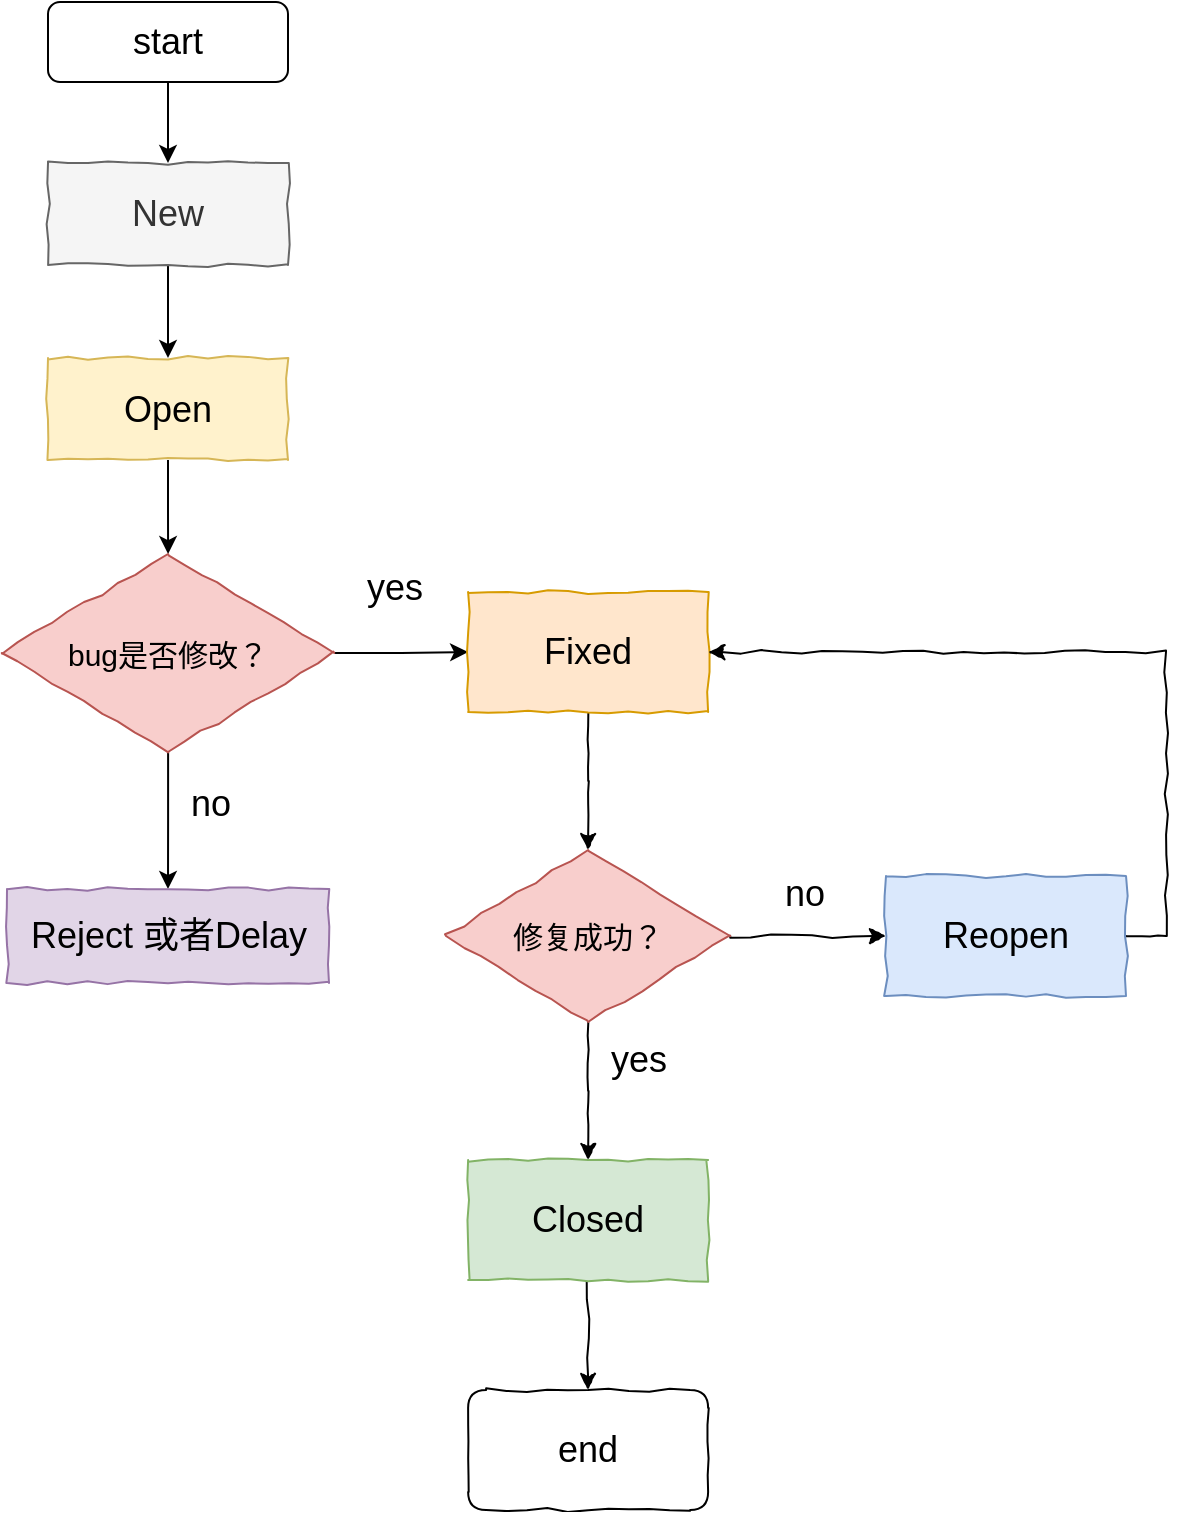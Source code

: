<mxfile version="24.5.4" type="device">
  <diagram id="C5RBs43oDa-KdzZeNtuy" name="Page-1">
    <mxGraphModel dx="1379" dy="785" grid="0" gridSize="10" guides="1" tooltips="1" connect="1" arrows="1" fold="1" page="1" pageScale="1" pageWidth="1169" pageHeight="827" math="0" shadow="0">
      <root>
        <mxCell id="WIyWlLk6GJQsqaUBKTNV-0" />
        <mxCell id="WIyWlLk6GJQsqaUBKTNV-1" parent="WIyWlLk6GJQsqaUBKTNV-0" />
        <mxCell id="1rokdhrj3rAyIRbk-CUw-6" value="" style="edgeStyle=orthogonalEdgeStyle;rounded=0;orthogonalLoop=1;jettySize=auto;html=1;" edge="1" parent="WIyWlLk6GJQsqaUBKTNV-1" source="WIyWlLk6GJQsqaUBKTNV-3" target="1rokdhrj3rAyIRbk-CUw-1">
          <mxGeometry relative="1" as="geometry" />
        </mxCell>
        <mxCell id="WIyWlLk6GJQsqaUBKTNV-3" value="&lt;font style=&quot;font-size: 18px;&quot;&gt;start&lt;/font&gt;" style="rounded=1;whiteSpace=wrap;html=1;fontSize=12;glass=0;strokeWidth=1;shadow=0;" parent="WIyWlLk6GJQsqaUBKTNV-1" vertex="1">
          <mxGeometry x="173" y="36" width="120" height="40" as="geometry" />
        </mxCell>
        <mxCell id="1rokdhrj3rAyIRbk-CUw-7" value="" style="edgeStyle=orthogonalEdgeStyle;rounded=0;orthogonalLoop=1;jettySize=auto;html=1;" edge="1" parent="WIyWlLk6GJQsqaUBKTNV-1" source="1rokdhrj3rAyIRbk-CUw-1" target="1rokdhrj3rAyIRbk-CUw-2">
          <mxGeometry relative="1" as="geometry" />
        </mxCell>
        <mxCell id="1rokdhrj3rAyIRbk-CUw-1" value="&lt;font style=&quot;font-size: 18px;&quot;&gt;New&lt;/font&gt;" style="rounded=0;whiteSpace=wrap;html=1;comic=1;fillColor=#f5f5f5;strokeColor=#666666;fontColor=#333333;" vertex="1" parent="WIyWlLk6GJQsqaUBKTNV-1">
          <mxGeometry x="173" y="116.5" width="120" height="51" as="geometry" />
        </mxCell>
        <mxCell id="1rokdhrj3rAyIRbk-CUw-5" value="" style="edgeStyle=orthogonalEdgeStyle;rounded=0;orthogonalLoop=1;jettySize=auto;html=1;" edge="1" parent="WIyWlLk6GJQsqaUBKTNV-1" source="1rokdhrj3rAyIRbk-CUw-2" target="1rokdhrj3rAyIRbk-CUw-4">
          <mxGeometry relative="1" as="geometry" />
        </mxCell>
        <mxCell id="1rokdhrj3rAyIRbk-CUw-2" value="&lt;font style=&quot;font-size: 18px;&quot;&gt;Open&lt;/font&gt;" style="rounded=0;whiteSpace=wrap;html=1;comic=1;fillColor=#fff2cc;strokeColor=#d6b656;" vertex="1" parent="WIyWlLk6GJQsqaUBKTNV-1">
          <mxGeometry x="173" y="214" width="120" height="51" as="geometry" />
        </mxCell>
        <mxCell id="1rokdhrj3rAyIRbk-CUw-9" value="" style="edgeStyle=orthogonalEdgeStyle;rounded=0;orthogonalLoop=1;jettySize=auto;html=1;" edge="1" parent="WIyWlLk6GJQsqaUBKTNV-1" source="1rokdhrj3rAyIRbk-CUw-4" target="1rokdhrj3rAyIRbk-CUw-8">
          <mxGeometry relative="1" as="geometry" />
        </mxCell>
        <mxCell id="1rokdhrj3rAyIRbk-CUw-22" value="" style="edgeStyle=orthogonalEdgeStyle;rounded=0;orthogonalLoop=1;jettySize=auto;html=1;" edge="1" parent="WIyWlLk6GJQsqaUBKTNV-1" source="1rokdhrj3rAyIRbk-CUw-4" target="1rokdhrj3rAyIRbk-CUw-21">
          <mxGeometry relative="1" as="geometry" />
        </mxCell>
        <mxCell id="1rokdhrj3rAyIRbk-CUw-4" value="&lt;font style=&quot;font-size: 15px;&quot;&gt;bug是否修改？&lt;/font&gt;" style="rhombus;whiteSpace=wrap;html=1;rounded=0;comic=1;fillColor=#f8cecc;strokeColor=#b85450;" vertex="1" parent="WIyWlLk6GJQsqaUBKTNV-1">
          <mxGeometry x="149.88" y="312" width="166.25" height="99" as="geometry" />
        </mxCell>
        <mxCell id="1rokdhrj3rAyIRbk-CUw-11" value="" style="edgeStyle=orthogonalEdgeStyle;rounded=0;orthogonalLoop=1;jettySize=auto;html=1;comic=1;" edge="1" parent="WIyWlLk6GJQsqaUBKTNV-1" source="1rokdhrj3rAyIRbk-CUw-8" target="1rokdhrj3rAyIRbk-CUw-10">
          <mxGeometry relative="1" as="geometry" />
        </mxCell>
        <mxCell id="1rokdhrj3rAyIRbk-CUw-8" value="&lt;font style=&quot;font-size: 18px;&quot;&gt;Fixed&lt;/font&gt;" style="whiteSpace=wrap;html=1;rounded=0;comic=1;fillColor=#ffe6cc;strokeColor=#d79b00;" vertex="1" parent="WIyWlLk6GJQsqaUBKTNV-1">
          <mxGeometry x="383.055" y="331" width="120" height="60" as="geometry" />
        </mxCell>
        <mxCell id="1rokdhrj3rAyIRbk-CUw-14" value="" style="edgeStyle=orthogonalEdgeStyle;rounded=0;orthogonalLoop=1;jettySize=auto;html=1;comic=1;" edge="1" parent="WIyWlLk6GJQsqaUBKTNV-1" source="1rokdhrj3rAyIRbk-CUw-10" target="1rokdhrj3rAyIRbk-CUw-13">
          <mxGeometry relative="1" as="geometry" />
        </mxCell>
        <mxCell id="1rokdhrj3rAyIRbk-CUw-18" value="" style="edgeStyle=orthogonalEdgeStyle;rounded=0;orthogonalLoop=1;jettySize=auto;html=1;comic=1;" edge="1" parent="WIyWlLk6GJQsqaUBKTNV-1" source="1rokdhrj3rAyIRbk-CUw-10" target="1rokdhrj3rAyIRbk-CUw-17">
          <mxGeometry relative="1" as="geometry" />
        </mxCell>
        <mxCell id="1rokdhrj3rAyIRbk-CUw-10" value="&lt;font style=&quot;font-size: 15px;&quot;&gt;修复成功？&lt;/font&gt;" style="rhombus;whiteSpace=wrap;html=1;rounded=0;comic=1;fillColor=#f8cecc;strokeColor=#b85450;" vertex="1" parent="WIyWlLk6GJQsqaUBKTNV-1">
          <mxGeometry x="372" y="460" width="142.12" height="86" as="geometry" />
        </mxCell>
        <mxCell id="1rokdhrj3rAyIRbk-CUw-15" style="edgeStyle=orthogonalEdgeStyle;rounded=0;orthogonalLoop=1;jettySize=auto;html=1;exitX=1;exitY=0.5;exitDx=0;exitDy=0;entryX=1;entryY=0.5;entryDx=0;entryDy=0;comic=1;" edge="1" parent="WIyWlLk6GJQsqaUBKTNV-1" source="1rokdhrj3rAyIRbk-CUw-13" target="1rokdhrj3rAyIRbk-CUw-8">
          <mxGeometry relative="1" as="geometry" />
        </mxCell>
        <mxCell id="1rokdhrj3rAyIRbk-CUw-13" value="&lt;font style=&quot;font-size: 18px;&quot;&gt;Reopen&lt;/font&gt;" style="whiteSpace=wrap;html=1;rounded=0;comic=1;fillColor=#dae8fc;strokeColor=#6c8ebf;" vertex="1" parent="WIyWlLk6GJQsqaUBKTNV-1">
          <mxGeometry x="592.0" y="473" width="120" height="60" as="geometry" />
        </mxCell>
        <mxCell id="1rokdhrj3rAyIRbk-CUw-16" value="&lt;font style=&quot;font-size: 18px;&quot;&gt;no&lt;/font&gt;" style="text;html=1;align=center;verticalAlign=middle;resizable=0;points=[];autosize=1;strokeColor=none;fillColor=none;comic=1;" vertex="1" parent="WIyWlLk6GJQsqaUBKTNV-1">
          <mxGeometry x="532" y="465" width="38" height="34" as="geometry" />
        </mxCell>
        <mxCell id="1rokdhrj3rAyIRbk-CUw-25" value="" style="edgeStyle=orthogonalEdgeStyle;rounded=0;orthogonalLoop=1;jettySize=auto;html=1;comic=1;" edge="1" parent="WIyWlLk6GJQsqaUBKTNV-1" source="1rokdhrj3rAyIRbk-CUw-17" target="1rokdhrj3rAyIRbk-CUw-24">
          <mxGeometry relative="1" as="geometry" />
        </mxCell>
        <mxCell id="1rokdhrj3rAyIRbk-CUw-17" value="&lt;font style=&quot;font-size: 18px;&quot;&gt;Closed&lt;/font&gt;" style="whiteSpace=wrap;html=1;rounded=0;comic=1;fillColor=#d5e8d4;strokeColor=#82b366;" vertex="1" parent="WIyWlLk6GJQsqaUBKTNV-1">
          <mxGeometry x="383.06" y="615" width="120" height="60" as="geometry" />
        </mxCell>
        <mxCell id="1rokdhrj3rAyIRbk-CUw-19" value="&lt;font style=&quot;font-size: 18px;&quot;&gt;yes&lt;/font&gt;" style="text;html=1;align=center;verticalAlign=middle;resizable=0;points=[];autosize=1;strokeColor=none;fillColor=none;comic=1;" vertex="1" parent="WIyWlLk6GJQsqaUBKTNV-1">
          <mxGeometry x="445" y="548" width="46" height="34" as="geometry" />
        </mxCell>
        <mxCell id="1rokdhrj3rAyIRbk-CUw-20" value="&lt;font style=&quot;font-size: 18px;&quot;&gt;yes&lt;/font&gt;" style="text;html=1;align=center;verticalAlign=middle;resizable=0;points=[];autosize=1;strokeColor=none;fillColor=none;" vertex="1" parent="WIyWlLk6GJQsqaUBKTNV-1">
          <mxGeometry x="323" y="312" width="46" height="34" as="geometry" />
        </mxCell>
        <mxCell id="1rokdhrj3rAyIRbk-CUw-21" value="&lt;font style=&quot;font-size: 18px;&quot;&gt;Reject 或者Delay&lt;/font&gt;" style="whiteSpace=wrap;html=1;rounded=0;comic=1;fillColor=#e1d5e7;strokeColor=#9673a6;" vertex="1" parent="WIyWlLk6GJQsqaUBKTNV-1">
          <mxGeometry x="152.5" y="479.5" width="161" height="47" as="geometry" />
        </mxCell>
        <mxCell id="1rokdhrj3rAyIRbk-CUw-23" value="&lt;font style=&quot;font-size: 18px;&quot;&gt;no&lt;/font&gt;" style="text;html=1;align=center;verticalAlign=middle;resizable=0;points=[];autosize=1;strokeColor=none;fillColor=none;" vertex="1" parent="WIyWlLk6GJQsqaUBKTNV-1">
          <mxGeometry x="235" y="420" width="38" height="34" as="geometry" />
        </mxCell>
        <mxCell id="1rokdhrj3rAyIRbk-CUw-24" value="&lt;font style=&quot;font-size: 18px;&quot;&gt;end&lt;/font&gt;" style="rounded=1;whiteSpace=wrap;html=1;comic=1;" vertex="1" parent="WIyWlLk6GJQsqaUBKTNV-1">
          <mxGeometry x="383.06" y="730" width="120" height="60" as="geometry" />
        </mxCell>
      </root>
    </mxGraphModel>
  </diagram>
</mxfile>
